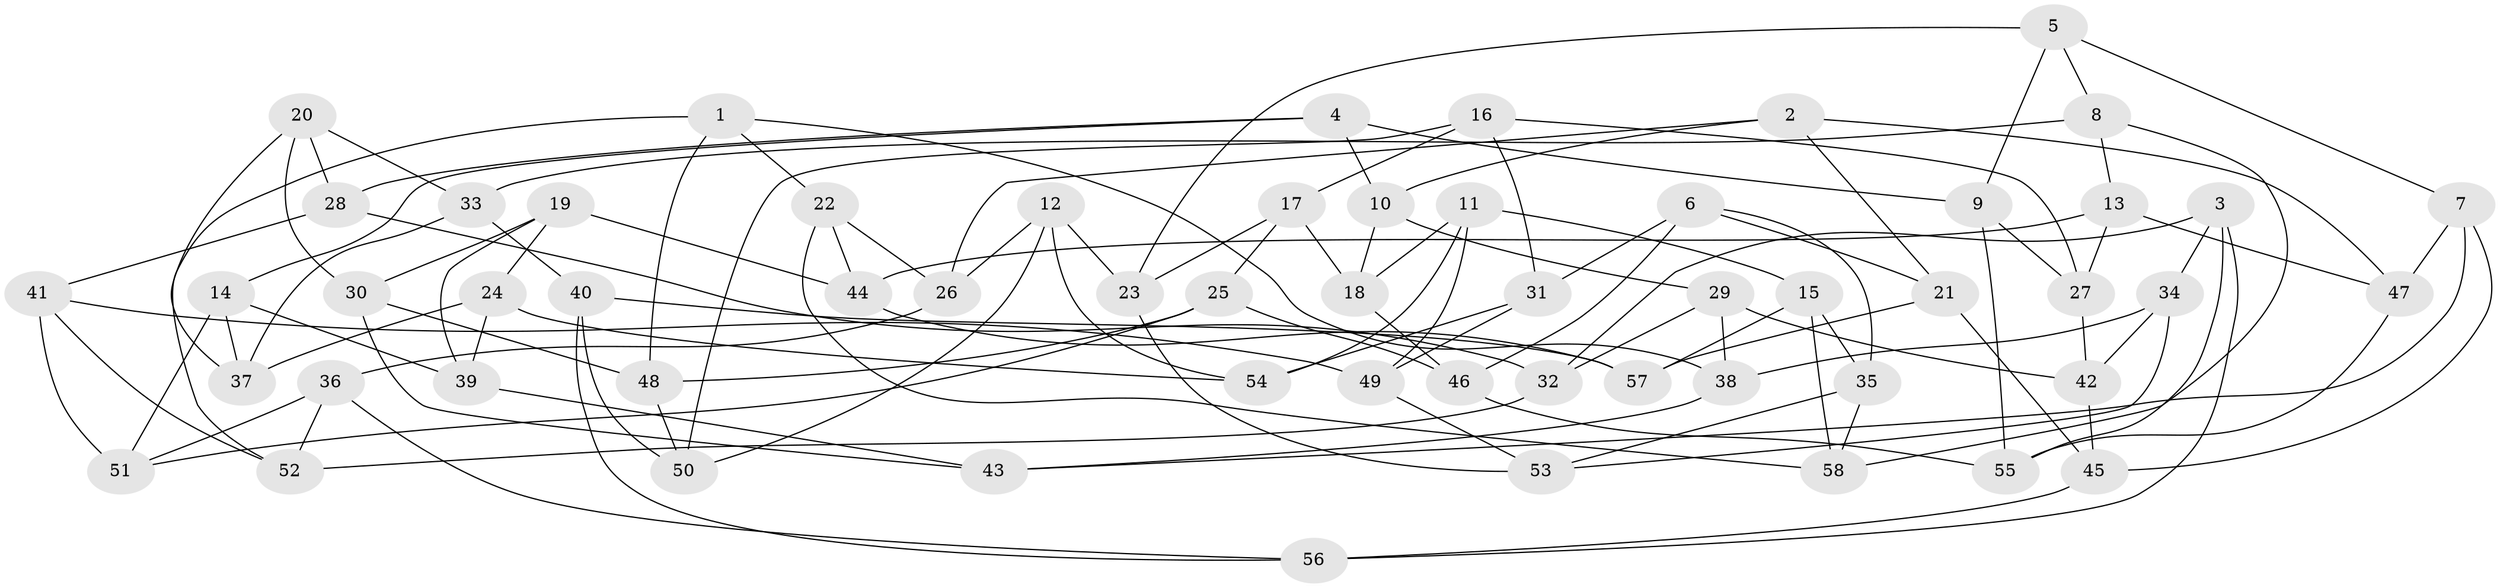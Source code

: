 // Generated by graph-tools (version 1.1) at 2025/11/02/27/25 16:11:48]
// undirected, 58 vertices, 116 edges
graph export_dot {
graph [start="1"]
  node [color=gray90,style=filled];
  1;
  2;
  3;
  4;
  5;
  6;
  7;
  8;
  9;
  10;
  11;
  12;
  13;
  14;
  15;
  16;
  17;
  18;
  19;
  20;
  21;
  22;
  23;
  24;
  25;
  26;
  27;
  28;
  29;
  30;
  31;
  32;
  33;
  34;
  35;
  36;
  37;
  38;
  39;
  40;
  41;
  42;
  43;
  44;
  45;
  46;
  47;
  48;
  49;
  50;
  51;
  52;
  53;
  54;
  55;
  56;
  57;
  58;
  1 -- 52;
  1 -- 22;
  1 -- 48;
  1 -- 38;
  2 -- 26;
  2 -- 47;
  2 -- 21;
  2 -- 10;
  3 -- 55;
  3 -- 56;
  3 -- 34;
  3 -- 32;
  4 -- 9;
  4 -- 28;
  4 -- 14;
  4 -- 10;
  5 -- 23;
  5 -- 7;
  5 -- 9;
  5 -- 8;
  6 -- 31;
  6 -- 21;
  6 -- 46;
  6 -- 35;
  7 -- 47;
  7 -- 45;
  7 -- 43;
  8 -- 33;
  8 -- 13;
  8 -- 58;
  9 -- 27;
  9 -- 55;
  10 -- 29;
  10 -- 18;
  11 -- 15;
  11 -- 54;
  11 -- 49;
  11 -- 18;
  12 -- 23;
  12 -- 50;
  12 -- 54;
  12 -- 26;
  13 -- 47;
  13 -- 44;
  13 -- 27;
  14 -- 39;
  14 -- 51;
  14 -- 37;
  15 -- 35;
  15 -- 58;
  15 -- 57;
  16 -- 31;
  16 -- 50;
  16 -- 17;
  16 -- 27;
  17 -- 18;
  17 -- 25;
  17 -- 23;
  18 -- 46;
  19 -- 24;
  19 -- 39;
  19 -- 30;
  19 -- 44;
  20 -- 30;
  20 -- 37;
  20 -- 28;
  20 -- 33;
  21 -- 57;
  21 -- 45;
  22 -- 26;
  22 -- 44;
  22 -- 58;
  23 -- 53;
  24 -- 39;
  24 -- 54;
  24 -- 37;
  25 -- 48;
  25 -- 46;
  25 -- 51;
  26 -- 36;
  27 -- 42;
  28 -- 41;
  28 -- 32;
  29 -- 38;
  29 -- 42;
  29 -- 32;
  30 -- 43;
  30 -- 48;
  31 -- 54;
  31 -- 49;
  32 -- 52;
  33 -- 37;
  33 -- 40;
  34 -- 38;
  34 -- 53;
  34 -- 42;
  35 -- 58;
  35 -- 53;
  36 -- 52;
  36 -- 56;
  36 -- 51;
  38 -- 43;
  39 -- 43;
  40 -- 57;
  40 -- 50;
  40 -- 56;
  41 -- 49;
  41 -- 51;
  41 -- 52;
  42 -- 45;
  44 -- 57;
  45 -- 56;
  46 -- 55;
  47 -- 55;
  48 -- 50;
  49 -- 53;
}
